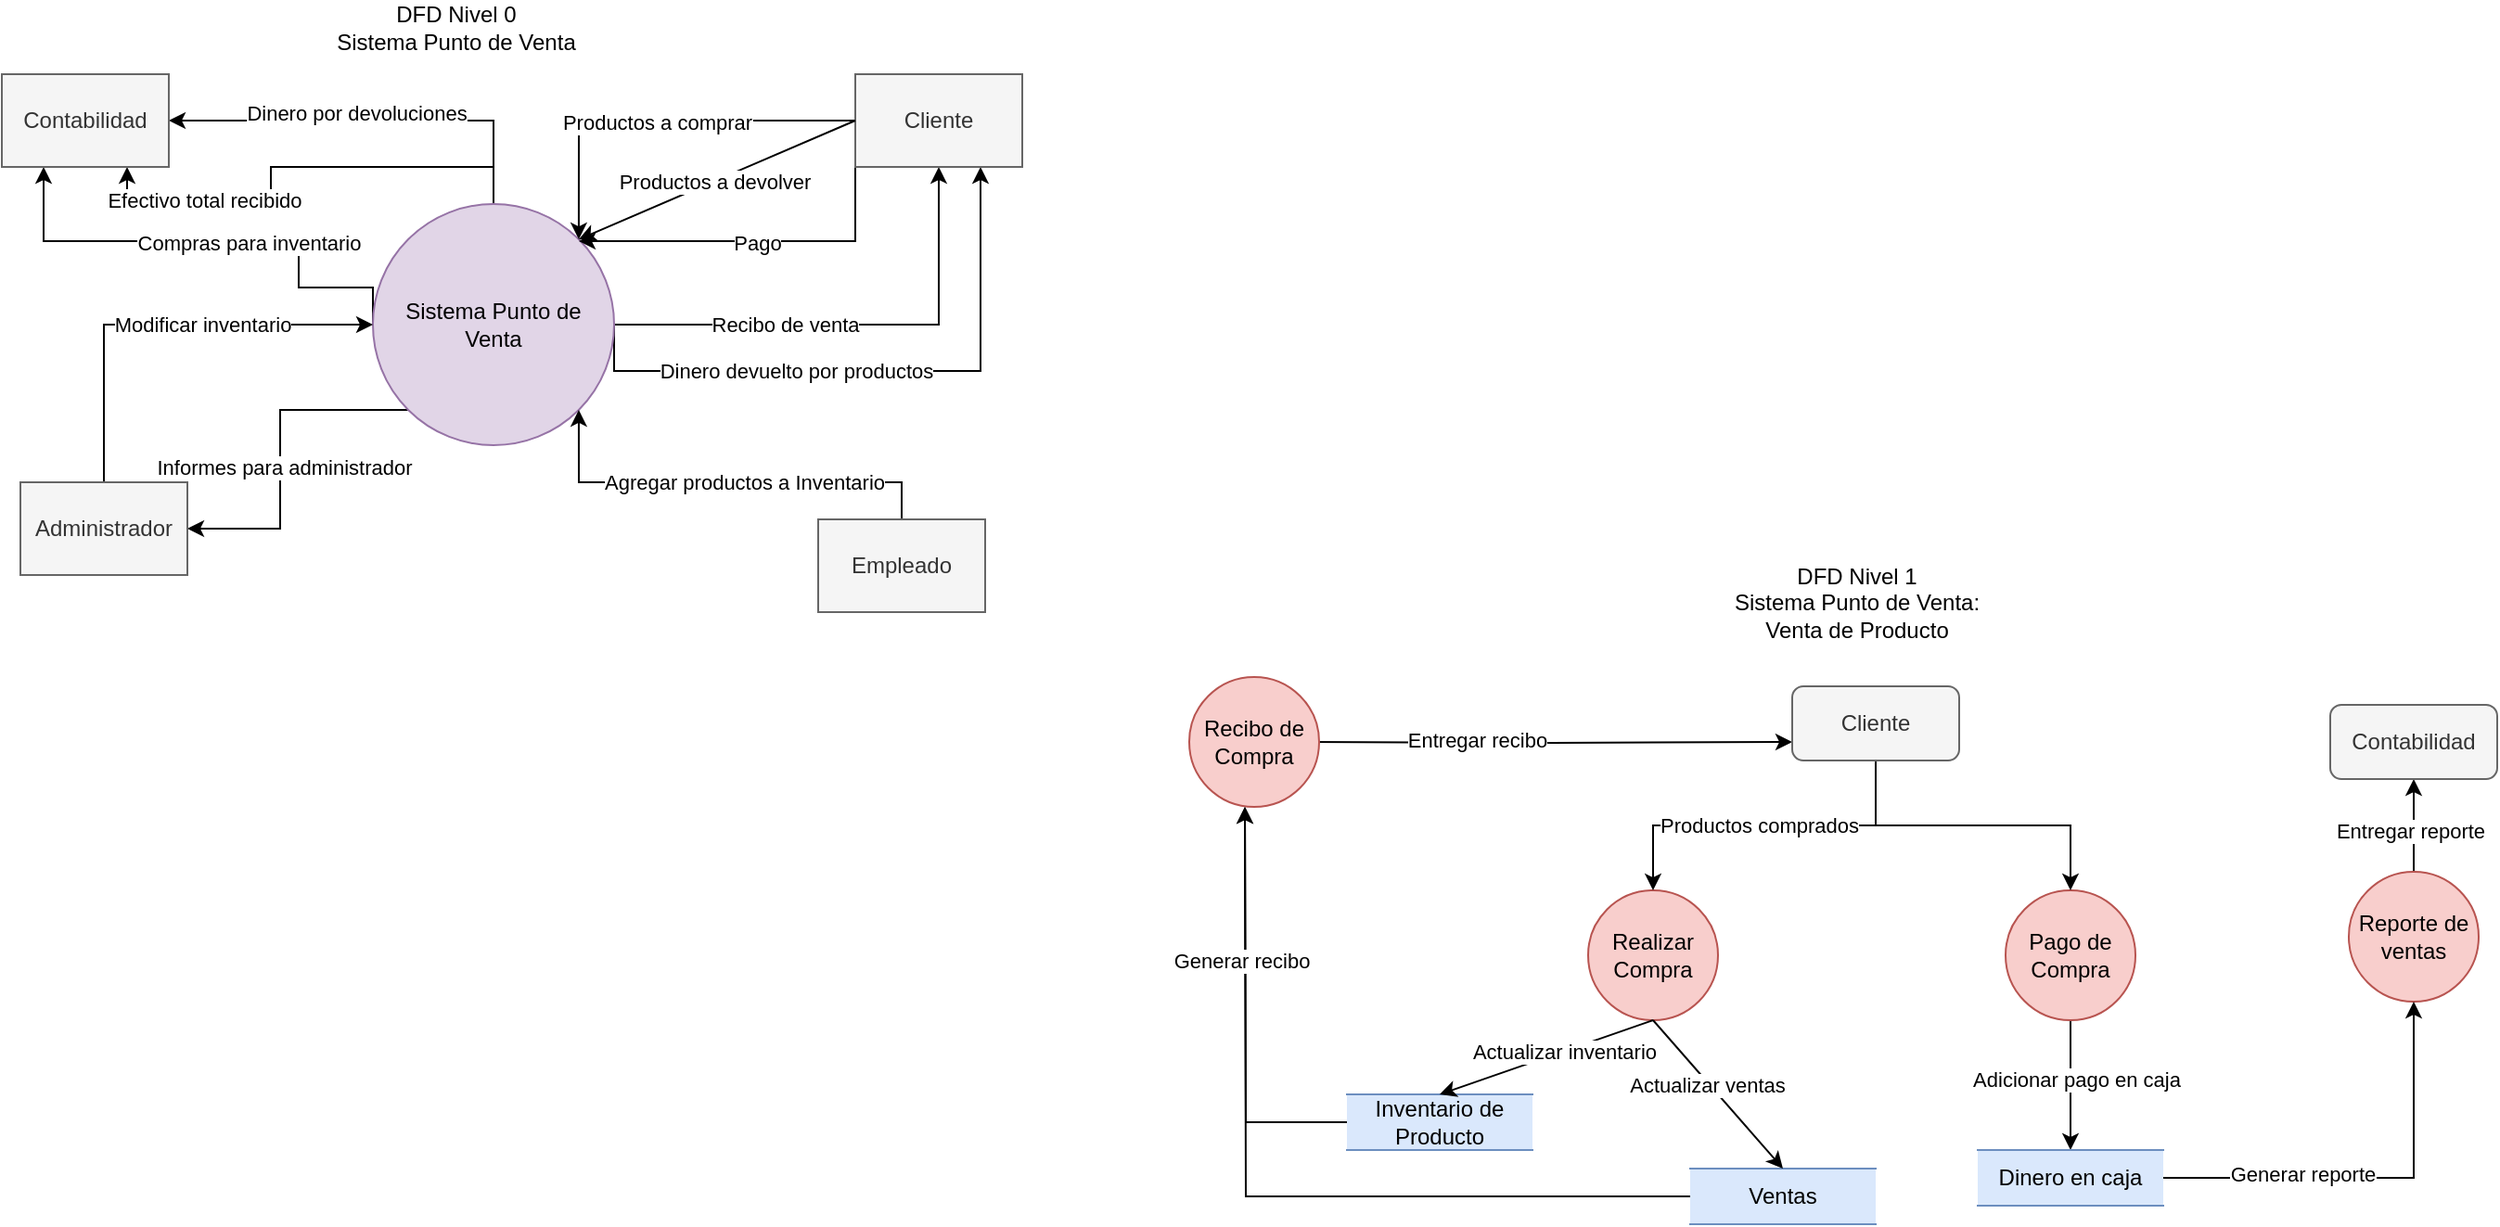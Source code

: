 <mxfile version="24.7.12">
  <diagram name="Página-1" id="AHQmqDUcSRL_IPxpv9tg">
    <mxGraphModel dx="961" dy="521" grid="1" gridSize="10" guides="1" tooltips="1" connect="1" arrows="1" fold="1" page="1" pageScale="1" pageWidth="1920" pageHeight="1200" math="0" shadow="0">
      <root>
        <mxCell id="0" />
        <mxCell id="1" parent="0" />
        <mxCell id="SpGZ3E09i2u7JIqRVPBi-1" value="DFD Nivel 0&lt;div&gt;Sistema Punto de Venta&lt;/div&gt;" style="text;html=1;align=center;verticalAlign=middle;whiteSpace=wrap;rounded=0;" vertex="1" parent="1">
          <mxGeometry x="230" y="50" width="150" height="30" as="geometry" />
        </mxCell>
        <mxCell id="SpGZ3E09i2u7JIqRVPBi-9" style="edgeStyle=orthogonalEdgeStyle;rounded=0;orthogonalLoop=1;jettySize=auto;html=1;exitX=0.5;exitY=0;exitDx=0;exitDy=0;entryX=1;entryY=0.5;entryDx=0;entryDy=0;" edge="1" parent="1" source="SpGZ3E09i2u7JIqRVPBi-2" target="SpGZ3E09i2u7JIqRVPBi-7">
          <mxGeometry relative="1" as="geometry" />
        </mxCell>
        <mxCell id="SpGZ3E09i2u7JIqRVPBi-10" value="Dinero por devoluciones" style="edgeLabel;html=1;align=center;verticalAlign=middle;resizable=0;points=[];" vertex="1" connectable="0" parent="SpGZ3E09i2u7JIqRVPBi-9">
          <mxGeometry x="0.087" y="-4" relative="1" as="geometry">
            <mxPoint as="offset" />
          </mxGeometry>
        </mxCell>
        <mxCell id="SpGZ3E09i2u7JIqRVPBi-13" style="edgeStyle=orthogonalEdgeStyle;rounded=0;orthogonalLoop=1;jettySize=auto;html=1;exitX=0.5;exitY=0;exitDx=0;exitDy=0;entryX=0.75;entryY=1;entryDx=0;entryDy=0;" edge="1" parent="1" source="SpGZ3E09i2u7JIqRVPBi-2" target="SpGZ3E09i2u7JIqRVPBi-7">
          <mxGeometry relative="1" as="geometry" />
        </mxCell>
        <mxCell id="SpGZ3E09i2u7JIqRVPBi-14" value="Efectivo total recibido" style="edgeLabel;html=1;align=center;verticalAlign=middle;resizable=0;points=[];" vertex="1" connectable="0" parent="SpGZ3E09i2u7JIqRVPBi-13">
          <mxGeometry x="0.527" y="-2" relative="1" as="geometry">
            <mxPoint as="offset" />
          </mxGeometry>
        </mxCell>
        <mxCell id="SpGZ3E09i2u7JIqRVPBi-15" style="edgeStyle=orthogonalEdgeStyle;rounded=0;orthogonalLoop=1;jettySize=auto;html=1;exitX=0;exitY=0.5;exitDx=0;exitDy=0;entryX=0.25;entryY=1;entryDx=0;entryDy=0;" edge="1" parent="1" source="SpGZ3E09i2u7JIqRVPBi-2" target="SpGZ3E09i2u7JIqRVPBi-7">
          <mxGeometry relative="1" as="geometry">
            <Array as="points">
              <mxPoint x="220" y="205" />
              <mxPoint x="220" y="180" />
              <mxPoint x="83" y="180" />
            </Array>
          </mxGeometry>
        </mxCell>
        <mxCell id="SpGZ3E09i2u7JIqRVPBi-16" value="Compras para inventario" style="edgeLabel;html=1;align=center;verticalAlign=middle;resizable=0;points=[];" vertex="1" connectable="0" parent="SpGZ3E09i2u7JIqRVPBi-15">
          <mxGeometry x="-0.143" y="1" relative="1" as="geometry">
            <mxPoint as="offset" />
          </mxGeometry>
        </mxCell>
        <mxCell id="SpGZ3E09i2u7JIqRVPBi-26" style="edgeStyle=orthogonalEdgeStyle;rounded=0;orthogonalLoop=1;jettySize=auto;html=1;exitX=1;exitY=0.5;exitDx=0;exitDy=0;entryX=0.5;entryY=1;entryDx=0;entryDy=0;" edge="1" parent="1" source="SpGZ3E09i2u7JIqRVPBi-2" target="SpGZ3E09i2u7JIqRVPBi-4">
          <mxGeometry relative="1" as="geometry" />
        </mxCell>
        <mxCell id="SpGZ3E09i2u7JIqRVPBi-27" value="Recibo de venta" style="edgeLabel;html=1;align=center;verticalAlign=middle;resizable=0;points=[];" vertex="1" connectable="0" parent="SpGZ3E09i2u7JIqRVPBi-26">
          <mxGeometry x="-0.298" relative="1" as="geometry">
            <mxPoint as="offset" />
          </mxGeometry>
        </mxCell>
        <mxCell id="SpGZ3E09i2u7JIqRVPBi-28" style="edgeStyle=orthogonalEdgeStyle;rounded=0;orthogonalLoop=1;jettySize=auto;html=1;exitX=1;exitY=0.5;exitDx=0;exitDy=0;entryX=0.75;entryY=1;entryDx=0;entryDy=0;" edge="1" parent="1" source="SpGZ3E09i2u7JIqRVPBi-2" target="SpGZ3E09i2u7JIqRVPBi-4">
          <mxGeometry relative="1" as="geometry">
            <Array as="points">
              <mxPoint x="390" y="250" />
              <mxPoint x="588" y="250" />
            </Array>
          </mxGeometry>
        </mxCell>
        <mxCell id="SpGZ3E09i2u7JIqRVPBi-30" value="Dinero devuelto por productos" style="edgeLabel;html=1;align=center;verticalAlign=middle;resizable=0;points=[];" vertex="1" connectable="0" parent="SpGZ3E09i2u7JIqRVPBi-28">
          <mxGeometry x="-0.263" relative="1" as="geometry">
            <mxPoint as="offset" />
          </mxGeometry>
        </mxCell>
        <mxCell id="SpGZ3E09i2u7JIqRVPBi-33" style="edgeStyle=orthogonalEdgeStyle;rounded=0;orthogonalLoop=1;jettySize=auto;html=1;exitX=0;exitY=1;exitDx=0;exitDy=0;entryX=1;entryY=0.5;entryDx=0;entryDy=0;" edge="1" parent="1" source="SpGZ3E09i2u7JIqRVPBi-2" target="SpGZ3E09i2u7JIqRVPBi-6">
          <mxGeometry relative="1" as="geometry" />
        </mxCell>
        <mxCell id="SpGZ3E09i2u7JIqRVPBi-34" value="Informes para administrador" style="edgeLabel;html=1;align=center;verticalAlign=middle;resizable=0;points=[];" vertex="1" connectable="0" parent="SpGZ3E09i2u7JIqRVPBi-33">
          <mxGeometry x="0.092" y="2" relative="1" as="geometry">
            <mxPoint as="offset" />
          </mxGeometry>
        </mxCell>
        <mxCell id="SpGZ3E09i2u7JIqRVPBi-2" value="Sistema Punto de Venta" style="ellipse;whiteSpace=wrap;html=1;aspect=fixed;fillColor=#e1d5e7;strokeColor=#9673a6;" vertex="1" parent="1">
          <mxGeometry x="260" y="160" width="130" height="130" as="geometry" />
        </mxCell>
        <mxCell id="SpGZ3E09i2u7JIqRVPBi-19" style="edgeStyle=orthogonalEdgeStyle;rounded=0;orthogonalLoop=1;jettySize=auto;html=1;exitX=0;exitY=0.5;exitDx=0;exitDy=0;entryX=1;entryY=0;entryDx=0;entryDy=0;" edge="1" parent="1" source="SpGZ3E09i2u7JIqRVPBi-4" target="SpGZ3E09i2u7JIqRVPBi-2">
          <mxGeometry relative="1" as="geometry" />
        </mxCell>
        <mxCell id="SpGZ3E09i2u7JIqRVPBi-20" value="Productos a comprar" style="edgeLabel;html=1;align=center;verticalAlign=middle;resizable=0;points=[];" vertex="1" connectable="0" parent="SpGZ3E09i2u7JIqRVPBi-19">
          <mxGeometry x="0.003" y="1" relative="1" as="geometry">
            <mxPoint as="offset" />
          </mxGeometry>
        </mxCell>
        <mxCell id="SpGZ3E09i2u7JIqRVPBi-21" style="edgeStyle=orthogonalEdgeStyle;rounded=0;orthogonalLoop=1;jettySize=auto;html=1;exitX=0;exitY=0.5;exitDx=0;exitDy=0;entryX=1;entryY=0;entryDx=0;entryDy=0;" edge="1" parent="1" source="SpGZ3E09i2u7JIqRVPBi-4" target="SpGZ3E09i2u7JIqRVPBi-2">
          <mxGeometry relative="1" as="geometry">
            <Array as="points">
              <mxPoint x="520" y="180" />
              <mxPoint x="371" y="180" />
            </Array>
          </mxGeometry>
        </mxCell>
        <mxCell id="SpGZ3E09i2u7JIqRVPBi-22" value="Pago" style="edgeLabel;html=1;align=center;verticalAlign=middle;resizable=0;points=[];" vertex="1" connectable="0" parent="SpGZ3E09i2u7JIqRVPBi-21">
          <mxGeometry x="0.102" y="1" relative="1" as="geometry">
            <mxPoint as="offset" />
          </mxGeometry>
        </mxCell>
        <mxCell id="SpGZ3E09i2u7JIqRVPBi-4" value="Cliente" style="rounded=0;whiteSpace=wrap;html=1;fillColor=#f5f5f5;fontColor=#333333;strokeColor=#666666;" vertex="1" parent="1">
          <mxGeometry x="520" y="90" width="90" height="50" as="geometry" />
        </mxCell>
        <mxCell id="SpGZ3E09i2u7JIqRVPBi-17" style="edgeStyle=orthogonalEdgeStyle;rounded=0;orthogonalLoop=1;jettySize=auto;html=1;exitX=0.5;exitY=0;exitDx=0;exitDy=0;entryX=1;entryY=1;entryDx=0;entryDy=0;" edge="1" parent="1" source="SpGZ3E09i2u7JIqRVPBi-5" target="SpGZ3E09i2u7JIqRVPBi-2">
          <mxGeometry relative="1" as="geometry" />
        </mxCell>
        <mxCell id="SpGZ3E09i2u7JIqRVPBi-18" value="Agregar productos a Inventario" style="edgeLabel;html=1;align=center;verticalAlign=middle;resizable=0;points=[];" vertex="1" connectable="0" parent="SpGZ3E09i2u7JIqRVPBi-17">
          <mxGeometry x="-0.1" relative="1" as="geometry">
            <mxPoint as="offset" />
          </mxGeometry>
        </mxCell>
        <mxCell id="SpGZ3E09i2u7JIqRVPBi-5" value="Empleado" style="rounded=0;whiteSpace=wrap;html=1;fillColor=#f5f5f5;fontColor=#333333;strokeColor=#666666;" vertex="1" parent="1">
          <mxGeometry x="500" y="330" width="90" height="50" as="geometry" />
        </mxCell>
        <mxCell id="SpGZ3E09i2u7JIqRVPBi-31" style="edgeStyle=orthogonalEdgeStyle;rounded=0;orthogonalLoop=1;jettySize=auto;html=1;exitX=0.5;exitY=0;exitDx=0;exitDy=0;entryX=0;entryY=0.5;entryDx=0;entryDy=0;" edge="1" parent="1" source="SpGZ3E09i2u7JIqRVPBi-6" target="SpGZ3E09i2u7JIqRVPBi-2">
          <mxGeometry relative="1" as="geometry" />
        </mxCell>
        <mxCell id="SpGZ3E09i2u7JIqRVPBi-32" value="Modificar inventario" style="edgeLabel;html=1;align=center;verticalAlign=middle;resizable=0;points=[];" vertex="1" connectable="0" parent="SpGZ3E09i2u7JIqRVPBi-31">
          <mxGeometry x="0.201" relative="1" as="geometry">
            <mxPoint as="offset" />
          </mxGeometry>
        </mxCell>
        <mxCell id="SpGZ3E09i2u7JIqRVPBi-6" value="Administrador" style="rounded=0;whiteSpace=wrap;html=1;fillColor=#f5f5f5;fontColor=#333333;strokeColor=#666666;" vertex="1" parent="1">
          <mxGeometry x="70" y="310" width="90" height="50" as="geometry" />
        </mxCell>
        <mxCell id="SpGZ3E09i2u7JIqRVPBi-7" value="Contabilidad" style="rounded=0;whiteSpace=wrap;html=1;fillColor=#f5f5f5;fontColor=#333333;strokeColor=#666666;" vertex="1" parent="1">
          <mxGeometry x="60" y="90" width="90" height="50" as="geometry" />
        </mxCell>
        <mxCell id="SpGZ3E09i2u7JIqRVPBi-24" value="" style="endArrow=classic;html=1;rounded=0;exitX=0;exitY=0.5;exitDx=0;exitDy=0;entryX=1;entryY=0;entryDx=0;entryDy=0;" edge="1" parent="1" source="SpGZ3E09i2u7JIqRVPBi-4" target="SpGZ3E09i2u7JIqRVPBi-2">
          <mxGeometry width="50" height="50" relative="1" as="geometry">
            <mxPoint x="530" y="290" as="sourcePoint" />
            <mxPoint x="580" y="240" as="targetPoint" />
          </mxGeometry>
        </mxCell>
        <mxCell id="SpGZ3E09i2u7JIqRVPBi-25" value="Productos a devolver" style="edgeLabel;html=1;align=center;verticalAlign=middle;resizable=0;points=[];" vertex="1" connectable="0" parent="SpGZ3E09i2u7JIqRVPBi-24">
          <mxGeometry x="0.02" relative="1" as="geometry">
            <mxPoint as="offset" />
          </mxGeometry>
        </mxCell>
        <mxCell id="SpGZ3E09i2u7JIqRVPBi-35" value="DFD Nivel 1&lt;div&gt;Sistema Punto de Venta: Venta de Producto&lt;/div&gt;" style="text;html=1;align=center;verticalAlign=middle;whiteSpace=wrap;rounded=0;" vertex="1" parent="1">
          <mxGeometry x="985" y="360" width="150" height="30" as="geometry" />
        </mxCell>
        <mxCell id="SpGZ3E09i2u7JIqRVPBi-36" value="Realizar Compra" style="shape=ellipse;html=1;dashed=0;whiteSpace=wrap;aspect=fixed;perimeter=ellipsePerimeter;fillColor=#f8cecc;strokeColor=#b85450;" vertex="1" parent="1">
          <mxGeometry x="915" y="530" width="70" height="70" as="geometry" />
        </mxCell>
        <mxCell id="SpGZ3E09i2u7JIqRVPBi-52" style="edgeStyle=orthogonalEdgeStyle;rounded=0;orthogonalLoop=1;jettySize=auto;html=1;exitX=0.5;exitY=1;exitDx=0;exitDy=0;entryX=0.5;entryY=0;entryDx=0;entryDy=0;" edge="1" parent="1" source="SpGZ3E09i2u7JIqRVPBi-37" target="SpGZ3E09i2u7JIqRVPBi-42">
          <mxGeometry relative="1" as="geometry" />
        </mxCell>
        <mxCell id="SpGZ3E09i2u7JIqRVPBi-53" value="Adicionar pago en caja" style="edgeLabel;html=1;align=center;verticalAlign=middle;resizable=0;points=[];" vertex="1" connectable="0" parent="SpGZ3E09i2u7JIqRVPBi-52">
          <mxGeometry x="-0.093" y="3" relative="1" as="geometry">
            <mxPoint as="offset" />
          </mxGeometry>
        </mxCell>
        <mxCell id="SpGZ3E09i2u7JIqRVPBi-37" value="Pago de Compra" style="shape=ellipse;html=1;dashed=0;whiteSpace=wrap;aspect=fixed;perimeter=ellipsePerimeter;fillColor=#f8cecc;strokeColor=#b85450;" vertex="1" parent="1">
          <mxGeometry x="1140" y="530" width="70" height="70" as="geometry" />
        </mxCell>
        <mxCell id="SpGZ3E09i2u7JIqRVPBi-57" style="edgeStyle=orthogonalEdgeStyle;rounded=0;orthogonalLoop=1;jettySize=auto;html=1;exitX=1;exitY=0.5;exitDx=0;exitDy=0;entryX=0;entryY=0.75;entryDx=0;entryDy=0;" edge="1" parent="1" target="SpGZ3E09i2u7JIqRVPBi-43">
          <mxGeometry relative="1" as="geometry">
            <mxPoint x="765.0" y="450.0" as="sourcePoint" />
          </mxGeometry>
        </mxCell>
        <mxCell id="SpGZ3E09i2u7JIqRVPBi-63" value="Entregar recibo" style="edgeLabel;html=1;align=center;verticalAlign=middle;resizable=0;points=[];" vertex="1" connectable="0" parent="SpGZ3E09i2u7JIqRVPBi-57">
          <mxGeometry x="-0.31" y="2" relative="1" as="geometry">
            <mxPoint as="offset" />
          </mxGeometry>
        </mxCell>
        <mxCell id="SpGZ3E09i2u7JIqRVPBi-38" value="Recibo de Compra" style="shape=ellipse;html=1;dashed=0;whiteSpace=wrap;aspect=fixed;perimeter=ellipsePerimeter;fillColor=#f8cecc;strokeColor=#b85450;" vertex="1" parent="1">
          <mxGeometry x="700" y="415" width="70" height="70" as="geometry" />
        </mxCell>
        <mxCell id="SpGZ3E09i2u7JIqRVPBi-62" style="edgeStyle=orthogonalEdgeStyle;rounded=0;orthogonalLoop=1;jettySize=auto;html=1;exitX=0.5;exitY=0;exitDx=0;exitDy=0;entryX=0.5;entryY=1;entryDx=0;entryDy=0;" edge="1" parent="1" source="SpGZ3E09i2u7JIqRVPBi-39" target="SpGZ3E09i2u7JIqRVPBi-44">
          <mxGeometry relative="1" as="geometry" />
        </mxCell>
        <mxCell id="SpGZ3E09i2u7JIqRVPBi-64" value="Entregar reporte" style="edgeLabel;html=1;align=center;verticalAlign=middle;resizable=0;points=[];" vertex="1" connectable="0" parent="SpGZ3E09i2u7JIqRVPBi-62">
          <mxGeometry x="-0.091" y="2" relative="1" as="geometry">
            <mxPoint as="offset" />
          </mxGeometry>
        </mxCell>
        <mxCell id="SpGZ3E09i2u7JIqRVPBi-39" value="Reporte de ventas" style="shape=ellipse;html=1;dashed=0;whiteSpace=wrap;aspect=fixed;perimeter=ellipsePerimeter;fillColor=#f8cecc;strokeColor=#b85450;" vertex="1" parent="1">
          <mxGeometry x="1325" y="520" width="70" height="70" as="geometry" />
        </mxCell>
        <mxCell id="SpGZ3E09i2u7JIqRVPBi-55" style="edgeStyle=orthogonalEdgeStyle;rounded=0;orthogonalLoop=1;jettySize=auto;html=1;exitX=0;exitY=0.5;exitDx=0;exitDy=0;entryX=0.5;entryY=1;entryDx=0;entryDy=0;" edge="1" parent="1" source="SpGZ3E09i2u7JIqRVPBi-40">
          <mxGeometry relative="1" as="geometry">
            <mxPoint x="730" y="485.0" as="targetPoint" />
          </mxGeometry>
        </mxCell>
        <mxCell id="SpGZ3E09i2u7JIqRVPBi-40" value="Ventas" style="html=1;dashed=0;whiteSpace=wrap;shape=partialRectangle;right=0;left=0;fillColor=#dae8fc;strokeColor=#6c8ebf;" vertex="1" parent="1">
          <mxGeometry x="970" y="680" width="100" height="30" as="geometry" />
        </mxCell>
        <mxCell id="SpGZ3E09i2u7JIqRVPBi-54" style="edgeStyle=orthogonalEdgeStyle;rounded=0;orthogonalLoop=1;jettySize=auto;html=1;exitX=0;exitY=0.5;exitDx=0;exitDy=0;entryX=0.5;entryY=1;entryDx=0;entryDy=0;" edge="1" parent="1" source="SpGZ3E09i2u7JIqRVPBi-41">
          <mxGeometry relative="1" as="geometry">
            <mxPoint x="730" y="485.0" as="targetPoint" />
          </mxGeometry>
        </mxCell>
        <mxCell id="SpGZ3E09i2u7JIqRVPBi-56" value="Generar recibo" style="edgeLabel;html=1;align=center;verticalAlign=middle;resizable=0;points=[];" vertex="1" connectable="0" parent="SpGZ3E09i2u7JIqRVPBi-54">
          <mxGeometry x="0.267" y="2" relative="1" as="geometry">
            <mxPoint as="offset" />
          </mxGeometry>
        </mxCell>
        <mxCell id="SpGZ3E09i2u7JIqRVPBi-41" value="Inventario de Producto" style="html=1;dashed=0;whiteSpace=wrap;shape=partialRectangle;right=0;left=0;fillColor=#dae8fc;strokeColor=#6c8ebf;" vertex="1" parent="1">
          <mxGeometry x="785" y="640" width="100" height="30" as="geometry" />
        </mxCell>
        <mxCell id="SpGZ3E09i2u7JIqRVPBi-60" style="edgeStyle=orthogonalEdgeStyle;rounded=0;orthogonalLoop=1;jettySize=auto;html=1;exitX=1;exitY=0.5;exitDx=0;exitDy=0;entryX=0.5;entryY=1;entryDx=0;entryDy=0;" edge="1" parent="1" source="SpGZ3E09i2u7JIqRVPBi-42" target="SpGZ3E09i2u7JIqRVPBi-39">
          <mxGeometry relative="1" as="geometry" />
        </mxCell>
        <mxCell id="SpGZ3E09i2u7JIqRVPBi-61" value="Generar reporte" style="edgeLabel;html=1;align=center;verticalAlign=middle;resizable=0;points=[];" vertex="1" connectable="0" parent="SpGZ3E09i2u7JIqRVPBi-60">
          <mxGeometry x="-0.352" y="2" relative="1" as="geometry">
            <mxPoint as="offset" />
          </mxGeometry>
        </mxCell>
        <mxCell id="SpGZ3E09i2u7JIqRVPBi-42" value="Dinero en caja" style="html=1;dashed=0;whiteSpace=wrap;shape=partialRectangle;right=0;left=0;fillColor=#dae8fc;strokeColor=#6c8ebf;" vertex="1" parent="1">
          <mxGeometry x="1125" y="670" width="100" height="30" as="geometry" />
        </mxCell>
        <mxCell id="SpGZ3E09i2u7JIqRVPBi-46" style="edgeStyle=orthogonalEdgeStyle;rounded=0;orthogonalLoop=1;jettySize=auto;html=1;exitX=0.5;exitY=1;exitDx=0;exitDy=0;entryX=0.5;entryY=0;entryDx=0;entryDy=0;" edge="1" parent="1" source="SpGZ3E09i2u7JIqRVPBi-43" target="SpGZ3E09i2u7JIqRVPBi-36">
          <mxGeometry relative="1" as="geometry" />
        </mxCell>
        <mxCell id="SpGZ3E09i2u7JIqRVPBi-59" value="Productos comprados" style="edgeLabel;html=1;align=center;verticalAlign=middle;resizable=0;points=[];" vertex="1" connectable="0" parent="SpGZ3E09i2u7JIqRVPBi-46">
          <mxGeometry x="0.039" relative="1" as="geometry">
            <mxPoint as="offset" />
          </mxGeometry>
        </mxCell>
        <mxCell id="SpGZ3E09i2u7JIqRVPBi-47" style="edgeStyle=orthogonalEdgeStyle;rounded=0;orthogonalLoop=1;jettySize=auto;html=1;exitX=0.5;exitY=1;exitDx=0;exitDy=0;" edge="1" parent="1" source="SpGZ3E09i2u7JIqRVPBi-43" target="SpGZ3E09i2u7JIqRVPBi-37">
          <mxGeometry relative="1" as="geometry" />
        </mxCell>
        <mxCell id="SpGZ3E09i2u7JIqRVPBi-43" value="Cliente" style="rounded=1;whiteSpace=wrap;html=1;fillColor=#f5f5f5;fontColor=#333333;strokeColor=#666666;" vertex="1" parent="1">
          <mxGeometry x="1025" y="420" width="90" height="40" as="geometry" />
        </mxCell>
        <mxCell id="SpGZ3E09i2u7JIqRVPBi-44" value="Contabilidad" style="rounded=1;whiteSpace=wrap;html=1;fillColor=#f5f5f5;fontColor=#333333;strokeColor=#666666;" vertex="1" parent="1">
          <mxGeometry x="1315" y="430" width="90" height="40" as="geometry" />
        </mxCell>
        <mxCell id="SpGZ3E09i2u7JIqRVPBi-48" value="" style="endArrow=classic;html=1;rounded=0;exitX=0.5;exitY=1;exitDx=0;exitDy=0;entryX=0.5;entryY=0;entryDx=0;entryDy=0;" edge="1" parent="1" source="SpGZ3E09i2u7JIqRVPBi-36" target="SpGZ3E09i2u7JIqRVPBi-41">
          <mxGeometry width="50" height="50" relative="1" as="geometry">
            <mxPoint x="1045" y="560" as="sourcePoint" />
            <mxPoint x="1095" y="510" as="targetPoint" />
          </mxGeometry>
        </mxCell>
        <mxCell id="SpGZ3E09i2u7JIqRVPBi-49" value="Actualizar inventario" style="edgeLabel;html=1;align=center;verticalAlign=middle;resizable=0;points=[];" vertex="1" connectable="0" parent="SpGZ3E09i2u7JIqRVPBi-48">
          <mxGeometry x="-0.16" y="-1" relative="1" as="geometry">
            <mxPoint y="1" as="offset" />
          </mxGeometry>
        </mxCell>
        <mxCell id="SpGZ3E09i2u7JIqRVPBi-50" value="" style="endArrow=classic;html=1;rounded=0;exitX=0.5;exitY=1;exitDx=0;exitDy=0;entryX=0.5;entryY=0;entryDx=0;entryDy=0;" edge="1" parent="1" source="SpGZ3E09i2u7JIqRVPBi-36" target="SpGZ3E09i2u7JIqRVPBi-40">
          <mxGeometry width="50" height="50" relative="1" as="geometry">
            <mxPoint x="960" y="610" as="sourcePoint" />
            <mxPoint x="885" y="680" as="targetPoint" />
          </mxGeometry>
        </mxCell>
        <mxCell id="SpGZ3E09i2u7JIqRVPBi-51" value="Actualizar ventas" style="edgeLabel;html=1;align=center;verticalAlign=middle;resizable=0;points=[];" vertex="1" connectable="0" parent="SpGZ3E09i2u7JIqRVPBi-50">
          <mxGeometry x="-0.16" y="-1" relative="1" as="geometry">
            <mxPoint y="1" as="offset" />
          </mxGeometry>
        </mxCell>
      </root>
    </mxGraphModel>
  </diagram>
</mxfile>
